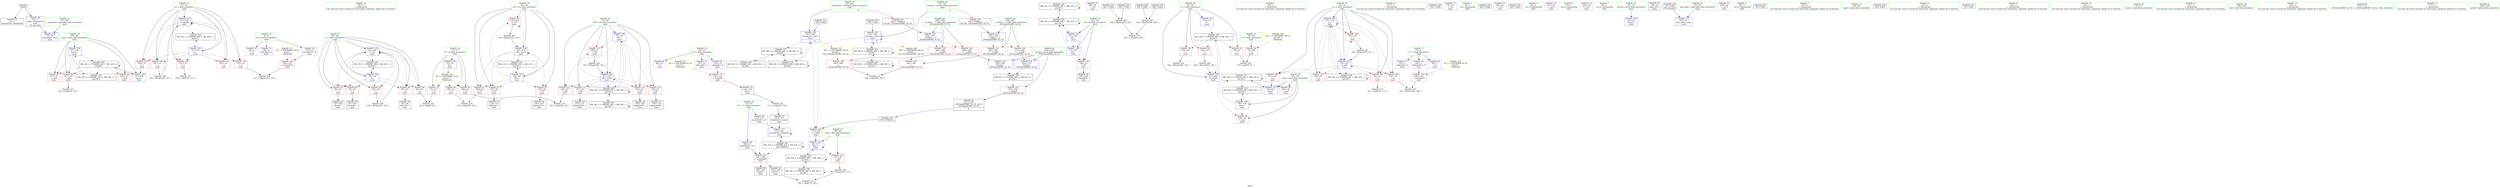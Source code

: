 digraph "SVFG" {
	label="SVFG";

	Node0x55637e9ebf70 [shape=record,color=grey,label="{NodeID: 0\nNullPtr}"];
	Node0x55637e9ebf70 -> Node0x55637ea130c0[style=solid];
	Node0x55637e9ebf70 -> Node0x55637ea131c0[style=solid];
	Node0x55637ea13430 [shape=record,color=red,label="{NodeID: 97\n237\<--47\n\<--ansx\nmain\n}"];
	Node0x55637e9fbbb0 [shape=record,color=green,label="{NodeID: 14\n187\<--1\n\<--dummyObj\nCan only get source location for instruction, argument, global var or function.}"];
	Node0x55637ea13f90 [shape=record,color=red,label="{NodeID: 111\n148\<--57\n\<--i26\nmain\n}"];
	Node0x55637ea13f90 -> Node0x55637ea1f660[style=solid];
	Node0x55637ea12290 [shape=record,color=green,label="{NodeID: 28\n45\<--46\ni10\<--i10_field_insensitive\nmain\n}"];
	Node0x55637ea12290 -> Node0x55637ea16670[style=solid];
	Node0x55637ea12290 -> Node0x55637ea16740[style=solid];
	Node0x55637ea12290 -> Node0x55637ea16810[style=solid];
	Node0x55637ea12290 -> Node0x55637ea168e0[style=solid];
	Node0x55637ea12290 -> Node0x55637ea19b50[style=solid];
	Node0x55637ea12290 -> Node0x55637ea19cf0[style=solid];
	Node0x55637ea1ed60 [shape=record,color=grey,label="{NodeID: 208\n102 = Binary(101, 103, )\n}"];
	Node0x55637ea1ed60 -> Node0x55637ea19a80[style=solid];
	Node0x55637ea19230 [shape=record,color=red,label="{NodeID: 125\n264\<--258\n\<--__b.addr\n_ZSt3maxIiERKT_S2_S2_\n}"];
	Node0x55637ea19230 -> Node0x55637ea194a0[style=solid];
	Node0x55637ea12e50 [shape=record,color=green,label="{NodeID: 42\n254\<--255\nretval\<--retval_field_insensitive\n_ZSt3maxIiERKT_S2_S2_\n}"];
	Node0x55637ea12e50 -> Node0x55637ea18fc0[style=solid];
	Node0x55637ea12e50 -> Node0x55637ea1ac60[style=solid];
	Node0x55637ea12e50 -> Node0x55637ea1ad30[style=solid];
	Node0x55637ea271d0 [shape=record,color=black,label="{NodeID: 222\nMR_46V_3 = PHI(MR_46V_4, MR_46V_2, )\npts\{255 \}\n}"];
	Node0x55637ea271d0 -> Node0x55637ea18fc0[style=dashed];
	Node0x55637ea19dc0 [shape=record,color=blue,label="{NodeID: 139\n47\<--130\nansx\<--\nmain\n}"];
	Node0x55637ea19dc0 -> Node0x55637ea13360[style=dashed];
	Node0x55637ea19dc0 -> Node0x55637ea13430[style=dashed];
	Node0x55637ea19dc0 -> Node0x55637ea2a3d0[style=dashed];
	Node0x55637ea19dc0 -> Node0x55637ea31fd0[style=dashed];
	Node0x55637ea14a00 [shape=record,color=black,label="{NodeID: 56\n164\<--163\nidxprom34\<--\nmain\n}"];
	Node0x55637ea2b7d0 [shape=record,color=black,label="{NodeID: 236\nMR_32V_2 = PHI(MR_32V_3, MR_32V_1, )\npts\{56 \}\n}"];
	Node0x55637ea2b7d0 -> Node0x55637ea2b7d0[style=dashed];
	Node0x55637ea2b7d0 -> Node0x55637ea32ed0[style=dashed];
	Node0x55637ea1a920 [shape=record,color=blue,label="{NodeID: 153\n51\<--222\nx\<--dec58\nmain\n}"];
	Node0x55637ea1a920 -> Node0x55637ea136a0[style=dashed];
	Node0x55637ea1a920 -> Node0x55637ea13770[style=dashed];
	Node0x55637ea1a920 -> Node0x55637ea13840[style=dashed];
	Node0x55637ea1a920 -> Node0x55637ea13910[style=dashed];
	Node0x55637ea1a920 -> Node0x55637ea139e0[style=dashed];
	Node0x55637ea1a920 -> Node0x55637ea1a920[style=dashed];
	Node0x55637ea1a920 -> Node0x55637ea2add0[style=dashed];
	Node0x55637ea15560 [shape=record,color=purple,label="{NodeID: 70\n68\<--18\n\<--.str\nmain\n}"];
	Node0x55637ea49ba0 [shape=record,color=black,label="{NodeID: 333\n203 = PHI()\n}"];
	Node0x55637ea49ba0 -> Node0x55637ea1e8e0[style=solid];
	Node0x55637ea160c0 [shape=record,color=red,label="{NodeID: 84\n225\<--41\n\<--t\nmain\n}"];
	Node0x55637ea160c0 -> Node0x55637ea1f060[style=solid];
	Node0x55637ea0b630 [shape=record,color=green,label="{NodeID: 1\n16\<--1\n\<--dummyObj\nCan only get source location for instruction, argument, global var or function.}"];
	Node0x55637ea13500 [shape=record,color=red,label="{NodeID: 98\n204\<--49\n\<--ansy\nmain\n}"];
	Node0x55637e9fbcb0 [shape=record,color=green,label="{NodeID: 15\n217\<--1\n\<--dummyObj\nCan only get source location for instruction, argument, global var or function.}"];
	Node0x55637ea366c0 [shape=record,color=yellow,style=double,label="{NodeID: 278\n16V_1 = ENCHI(MR_16V_0)\npts\{40 \}\nFun[main]}"];
	Node0x55637ea366c0 -> Node0x55637ea15f20[style=dashed];
	Node0x55637ea14060 [shape=record,color=red,label="{NodeID: 112\n153\<--57\n\<--i26\nmain\n}"];
	Node0x55637ea14060 -> Node0x55637ea14930[style=solid];
	Node0x55637ea12360 [shape=record,color=green,label="{NodeID: 29\n47\<--48\nansx\<--ansx_field_insensitive\nmain\n}"];
	Node0x55637ea12360 -> Node0x55637ea169b0[style=solid];
	Node0x55637ea12360 -> Node0x55637ea13360[style=solid];
	Node0x55637ea12360 -> Node0x55637ea13430[style=solid];
	Node0x55637ea12360 -> Node0x55637ea19dc0[style=solid];
	Node0x55637ea12360 -> Node0x55637ea1a6b0[style=solid];
	Node0x55637ea1eee0 [shape=record,color=grey,label="{NodeID: 209\n157 = Binary(152, 156, )\n}"];
	Node0x55637ea19300 [shape=record,color=red,label="{NodeID: 126\n268\<--258\n\<--__b.addr\n_ZSt3maxIiERKT_S2_S2_\n}"];
	Node0x55637ea19300 -> Node0x55637ea1ac60[style=solid];
	Node0x55637ea12f20 [shape=record,color=green,label="{NodeID: 43\n256\<--257\n__a.addr\<--__a.addr_field_insensitive\n_ZSt3maxIiERKT_S2_S2_\n}"];
	Node0x55637ea12f20 -> Node0x55637ea19090[style=solid];
	Node0x55637ea12f20 -> Node0x55637ea19160[style=solid];
	Node0x55637ea12f20 -> Node0x55637ea1aac0[style=solid];
	Node0x55637ea19e90 [shape=record,color=blue,label="{NodeID: 140\n49\<--130\nansy\<--\nmain\n}"];
	Node0x55637ea19e90 -> Node0x55637ea135d0[style=dashed];
	Node0x55637ea19e90 -> Node0x55637ea2a8d0[style=dashed];
	Node0x55637ea19e90 -> Node0x55637ea324d0[style=dashed];
	Node0x55637ea14ad0 [shape=record,color=black,label="{NodeID: 57\n179\<--178\nidxprom39\<--\nmain\n}"];
	Node0x55637ea488f0 [shape=record,color=black,label="{NodeID: 320\n235 = PHI()\n}"];
	Node0x55637ea2bcd0 [shape=record,color=black,label="{NodeID: 237\nMR_34V_2 = PHI(MR_34V_3, MR_34V_1, )\npts\{58 \}\n}"];
	Node0x55637ea2bcd0 -> Node0x55637ea2bcd0[style=dashed];
	Node0x55637ea2bcd0 -> Node0x55637ea333d0[style=dashed];
	Node0x55637ea1a9f0 [shape=record,color=blue,label="{NodeID: 154\n41\<--244\nt\<--inc68\nmain\n}"];
	Node0x55637ea1a9f0 -> Node0x55637ea294d0[style=dashed];
	Node0x55637ea15630 [shape=record,color=purple,label="{NodeID: 71\n78\<--18\n\<--.str\nmain\n}"];
	Node0x55637ea49c70 [shape=record,color=black,label="{NodeID: 334\n205 = PHI()\n}"];
	Node0x55637ea49c70 -> Node0x55637ea1e8e0[style=solid];
	Node0x55637ea16190 [shape=record,color=red,label="{NodeID: 85\n243\<--41\n\<--t\nmain\n}"];
	Node0x55637ea16190 -> Node0x55637ea1ea60[style=solid];
	Node0x55637e9ec110 [shape=record,color=green,label="{NodeID: 2\n18\<--1\n.str\<--dummyObj\nGlob }"];
	Node0x55637ea135d0 [shape=record,color=red,label="{NodeID: 99\n238\<--49\n\<--ansy\nmain\n}"];
	Node0x55637e9fbdb0 [shape=record,color=green,label="{NodeID: 16\n4\<--6\nX\<--X_field_insensitive\nGlob }"];
	Node0x55637e9fbdb0 -> Node0x55637ea14ee0[style=solid];
	Node0x55637e9fbdb0 -> Node0x55637ea14fb0[style=solid];
	Node0x55637e9fbdb0 -> Node0x55637ea15a40[style=solid];
	Node0x55637ea14130 [shape=record,color=red,label="{NodeID: 113\n163\<--57\n\<--i26\nmain\n}"];
	Node0x55637ea14130 -> Node0x55637ea14a00[style=solid];
	Node0x55637ea12430 [shape=record,color=green,label="{NodeID: 30\n49\<--50\nansy\<--ansy_field_insensitive\nmain\n}"];
	Node0x55637ea12430 -> Node0x55637ea13500[style=solid];
	Node0x55637ea12430 -> Node0x55637ea135d0[style=solid];
	Node0x55637ea12430 -> Node0x55637ea19e90[style=solid];
	Node0x55637ea12430 -> Node0x55637ea1a780[style=solid];
	Node0x55637ea1f060 [shape=record,color=grey,label="{NodeID: 210\n226 = Binary(225, 103, )\n}"];
	Node0x55637ea193d0 [shape=record,color=red,label="{NodeID: 127\n263\<--262\n\<--\n_ZSt3maxIiERKT_S2_S2_\n}"];
	Node0x55637ea193d0 -> Node0x55637ea1f1e0[style=solid];
	Node0x55637ea12ff0 [shape=record,color=green,label="{NodeID: 44\n258\<--259\n__b.addr\<--__b.addr_field_insensitive\n_ZSt3maxIiERKT_S2_S2_\n}"];
	Node0x55637ea12ff0 -> Node0x55637ea19230[style=solid];
	Node0x55637ea12ff0 -> Node0x55637ea19300[style=solid];
	Node0x55637ea12ff0 -> Node0x55637ea1ab90[style=solid];
	Node0x55637ea19f60 [shape=record,color=blue,label="{NodeID: 141\n51\<--133\nx\<--\nmain\n}"];
	Node0x55637ea19f60 -> Node0x55637ea136a0[style=dashed];
	Node0x55637ea19f60 -> Node0x55637ea13770[style=dashed];
	Node0x55637ea19f60 -> Node0x55637ea13840[style=dashed];
	Node0x55637ea19f60 -> Node0x55637ea13910[style=dashed];
	Node0x55637ea19f60 -> Node0x55637ea139e0[style=dashed];
	Node0x55637ea19f60 -> Node0x55637ea1a920[style=dashed];
	Node0x55637ea19f60 -> Node0x55637ea2add0[style=dashed];
	Node0x55637ea14ba0 [shape=record,color=black,label="{NodeID: 58\n182\<--181\ntobool\<--\nmain\n}"];
	Node0x55637ea489f0 [shape=record,color=black,label="{NodeID: 321\n240 = PHI()\n}"];
	Node0x55637ea2c1d0 [shape=record,color=black,label="{NodeID: 238\nMR_36V_2 = PHI(MR_36V_3, MR_36V_1, )\npts\{60 \}\n}"];
	Node0x55637ea2c1d0 -> Node0x55637ea2c1d0[style=dashed];
	Node0x55637ea2c1d0 -> Node0x55637ea338d0[style=dashed];
	Node0x55637ea1aac0 [shape=record,color=blue,label="{NodeID: 155\n256\<--252\n__a.addr\<--__a\n_ZSt3maxIiERKT_S2_S2_\n}"];
	Node0x55637ea1aac0 -> Node0x55637ea19090[style=dashed];
	Node0x55637ea1aac0 -> Node0x55637ea19160[style=dashed];
	Node0x55637ea15700 [shape=record,color=purple,label="{NodeID: 72\n98\<--20\n\<--.str.1\nmain\n}"];
	Node0x55637ea49d40 [shape=record,color=black,label="{NodeID: 335\n228 = PHI()\n}"];
	Node0x55637ea16260 [shape=record,color=red,label="{NodeID: 86\n82\<--43\n\<--i\nmain\n}"];
	Node0x55637ea16260 -> Node0x55637ea1fc60[style=solid];
	Node0x55637e9f0520 [shape=record,color=green,label="{NodeID: 3\n20\<--1\n.str.1\<--dummyObj\nGlob }"];
	Node0x55637ea136a0 [shape=record,color=red,label="{NodeID: 100\n135\<--51\n\<--x\nmain\n}"];
	Node0x55637ea136a0 -> Node0x55637ea1fae0[style=solid];
	Node0x55637e9fbeb0 [shape=record,color=green,label="{NodeID: 17\n7\<--9\nY\<--Y_field_insensitive\nGlob }"];
	Node0x55637e9fbeb0 -> Node0x55637ea15080[style=solid];
	Node0x55637e9fbeb0 -> Node0x55637ea15150[style=solid];
	Node0x55637e9fbeb0 -> Node0x55637ea15b10[style=solid];
	Node0x55637ea14200 [shape=record,color=red,label="{NodeID: 114\n178\<--57\n\<--i26\nmain\n}"];
	Node0x55637ea14200 -> Node0x55637ea14ad0[style=solid];
	Node0x55637ea12500 [shape=record,color=green,label="{NodeID: 31\n51\<--52\nx\<--x_field_insensitive\nmain\n}"];
	Node0x55637ea12500 -> Node0x55637ea136a0[style=solid];
	Node0x55637ea12500 -> Node0x55637ea13770[style=solid];
	Node0x55637ea12500 -> Node0x55637ea13840[style=solid];
	Node0x55637ea12500 -> Node0x55637ea13910[style=solid];
	Node0x55637ea12500 -> Node0x55637ea139e0[style=solid];
	Node0x55637ea12500 -> Node0x55637ea19f60[style=solid];
	Node0x55637ea12500 -> Node0x55637ea1a920[style=solid];
	Node0x55637ea1f1e0 [shape=record,color=grey,label="{NodeID: 211\n266 = cmp(263, 265, )\n}"];
	Node0x55637ea194a0 [shape=record,color=red,label="{NodeID: 128\n265\<--264\n\<--\n_ZSt3maxIiERKT_S2_S2_\n}"];
	Node0x55637ea194a0 -> Node0x55637ea1f1e0[style=solid];
	Node0x55637ea130c0 [shape=record,color=black,label="{NodeID: 45\n2\<--3\ndummyVal\<--dummyVal\n}"];
	Node0x55637ea1a030 [shape=record,color=blue,label="{NodeID: 142\n53\<--133\ny\<--\nmain\n}"];
	Node0x55637ea1a030 -> Node0x55637ea13ab0[style=dashed];
	Node0x55637ea1a030 -> Node0x55637ea13b80[style=dashed];
	Node0x55637ea1a030 -> Node0x55637ea13c50[style=dashed];
	Node0x55637ea1a030 -> Node0x55637ea13d20[style=dashed];
	Node0x55637ea1a030 -> Node0x55637ea13df0[style=dashed];
	Node0x55637ea1a030 -> Node0x55637ea1a030[style=dashed];
	Node0x55637ea1a030 -> Node0x55637ea1a850[style=dashed];
	Node0x55637ea1a030 -> Node0x55637ea2b2d0[style=dashed];
	Node0x55637ea14c70 [shape=record,color=black,label="{NodeID: 59\n183\<--181\nconv41\<--\nmain\n}"];
	Node0x55637ea14c70 -> Node0x55637ea1f4e0[style=solid];
	Node0x55637ea48af0 [shape=record,color=black,label="{NodeID: 322\n252 = PHI(61, )\n0th arg _ZSt3maxIiERKT_S2_S2_ }"];
	Node0x55637ea48af0 -> Node0x55637ea1aac0[style=solid];
	Node0x55637ea2c6d0 [shape=record,color=black,label="{NodeID: 239\nMR_38V_2 = PHI(MR_38V_3, MR_38V_1, )\npts\{62 \}\n}"];
	Node0x55637ea2c6d0 -> Node0x55637ea2c6d0[style=dashed];
	Node0x55637ea2c6d0 -> Node0x55637ea33dd0[style=dashed];
	Node0x55637ea1ab90 [shape=record,color=blue,label="{NodeID: 156\n258\<--253\n__b.addr\<--__b\n_ZSt3maxIiERKT_S2_S2_\n}"];
	Node0x55637ea1ab90 -> Node0x55637ea19230[style=dashed];
	Node0x55637ea1ab90 -> Node0x55637ea19300[style=dashed];
	Node0x55637ea157d0 [shape=record,color=purple,label="{NodeID: 73\n227\<--22\n\<--.str.2\nmain\n}"];
	Node0x55637ea16330 [shape=record,color=red,label="{NodeID: 87\n86\<--43\n\<--i\nmain\n}"];
	Node0x55637ea16330 -> Node0x55637ea14380[style=solid];
	Node0x55637e9f05b0 [shape=record,color=green,label="{NodeID: 4\n22\<--1\n.str.2\<--dummyObj\nGlob }"];
	Node0x55637ea13770 [shape=record,color=red,label="{NodeID: 101\n152\<--51\n\<--x\nmain\n}"];
	Node0x55637ea13770 -> Node0x55637ea1eee0[style=solid];
	Node0x55637e9fbfb0 [shape=record,color=green,label="{NodeID: 18\n10\<--12\nC\<--C_field_insensitive\nGlob }"];
	Node0x55637e9fbfb0 -> Node0x55637ea15220[style=solid];
	Node0x55637e9fbfb0 -> Node0x55637ea152f0[style=solid];
	Node0x55637e9fbfb0 -> Node0x55637ea15be0[style=solid];
	Node0x55637ea142d0 [shape=record,color=red,label="{NodeID: 115\n190\<--57\n\<--i26\nmain\n}"];
	Node0x55637ea142d0 -> Node0x55637ea1e620[style=solid];
	Node0x55637ea125d0 [shape=record,color=green,label="{NodeID: 32\n53\<--54\ny\<--y_field_insensitive\nmain\n}"];
	Node0x55637ea125d0 -> Node0x55637ea13ab0[style=solid];
	Node0x55637ea125d0 -> Node0x55637ea13b80[style=solid];
	Node0x55637ea125d0 -> Node0x55637ea13c50[style=solid];
	Node0x55637ea125d0 -> Node0x55637ea13d20[style=solid];
	Node0x55637ea125d0 -> Node0x55637ea13df0[style=solid];
	Node0x55637ea125d0 -> Node0x55637ea1a030[style=solid];
	Node0x55637ea125d0 -> Node0x55637ea1a850[style=solid];
	Node0x55637ea1f360 [shape=record,color=grey,label="{NodeID: 212\n142 = cmp(141, 137, )\n}"];
	Node0x55637ea19570 [shape=record,color=blue,label="{NodeID: 129\n15\<--16\nN\<--\nGlob }"];
	Node0x55637ea19570 -> Node0x55637ea36340[style=dashed];
	Node0x55637ea131c0 [shape=record,color=black,label="{NodeID: 46\n32\<--3\nargv\<--dummyVal\nmain\n1st arg main }"];
	Node0x55637ea131c0 -> Node0x55637ea19810[style=solid];
	Node0x55637ea1a100 [shape=record,color=blue,label="{NodeID: 143\n55\<--145\nok\<--\nmain\n}"];
	Node0x55637ea1a100 -> Node0x55637ea13ec0[style=dashed];
	Node0x55637ea1a100 -> Node0x55637ea1a510[style=dashed];
	Node0x55637ea1a100 -> Node0x55637ea32ed0[style=dashed];
	Node0x55637ea14d40 [shape=record,color=black,label="{NodeID: 60\n195\<--194\ntobool46\<--\nmain\n}"];
	Node0x55637ea48ce0 [shape=record,color=black,label="{NodeID: 323\n253 = PHI(63, )\n1st arg _ZSt3maxIiERKT_S2_S2_ }"];
	Node0x55637ea48ce0 -> Node0x55637ea1ab90[style=solid];
	Node0x55637ea2cbd0 [shape=record,color=black,label="{NodeID: 240\nMR_40V_2 = PHI(MR_40V_3, MR_40V_1, )\npts\{64 \}\n}"];
	Node0x55637ea2cbd0 -> Node0x55637ea31ad0[style=dashed];
	Node0x55637ea1ac60 [shape=record,color=blue,label="{NodeID: 157\n254\<--268\nretval\<--\n_ZSt3maxIiERKT_S2_S2_\n}"];
	Node0x55637ea1ac60 -> Node0x55637ea271d0[style=dashed];
	Node0x55637ea158a0 [shape=record,color=purple,label="{NodeID: 74\n234\<--24\n\<--.str.3\nmain\n}"];
	Node0x55637ea16400 [shape=record,color=red,label="{NodeID: 88\n90\<--43\n\<--i\nmain\n}"];
	Node0x55637ea16400 -> Node0x55637ea14450[style=solid];
	Node0x55637e9ef7f0 [shape=record,color=green,label="{NodeID: 5\n24\<--1\n.str.3\<--dummyObj\nGlob }"];
	Node0x55637ea13840 [shape=record,color=red,label="{NodeID: 102\n197\<--51\n\<--x\nmain\n}"];
	Node0x55637e9fc0b0 [shape=record,color=green,label="{NodeID: 19\n13\<--14\nCC\<--CC_field_insensitive\nGlob }"];
	Node0x55637e9fc0b0 -> Node0x55637ea153c0[style=solid];
	Node0x55637e9fc0b0 -> Node0x55637ea15490[style=solid];
	Node0x55637ea17430 [shape=record,color=grey,label="{NodeID: 199\n222 = Binary(221, 217, )\n}"];
	Node0x55637ea17430 -> Node0x55637ea1a920[style=solid];
	Node0x55637ea18ae0 [shape=record,color=red,label="{NodeID: 116\n175\<--59\n\<--dist\nmain\n}"];
	Node0x55637ea18ae0 -> Node0x55637ea1e760[style=solid];
	Node0x55637ea126a0 [shape=record,color=green,label="{NodeID: 33\n55\<--56\nok\<--ok_field_insensitive\nmain\n}"];
	Node0x55637ea126a0 -> Node0x55637ea13ec0[style=solid];
	Node0x55637ea126a0 -> Node0x55637ea1a100[style=solid];
	Node0x55637ea126a0 -> Node0x55637ea1a510[style=solid];
	Node0x55637ea1f4e0 [shape=record,color=grey,label="{NodeID: 213\n184 = cmp(176, 183, )\n}"];
	Node0x55637ea19670 [shape=record,color=blue,label="{NodeID: 130\n33\<--16\nretval\<--\nmain\n}"];
	Node0x55637ea13290 [shape=record,color=black,label="{NodeID: 47\n30\<--16\nmain_ret\<--\nmain\n}"];
	Node0x55637ea1a1d0 [shape=record,color=blue,label="{NodeID: 144\n57\<--16\ni26\<--\nmain\n}"];
	Node0x55637ea1a1d0 -> Node0x55637ea13f90[style=dashed];
	Node0x55637ea1a1d0 -> Node0x55637ea14060[style=dashed];
	Node0x55637ea1a1d0 -> Node0x55637ea14130[style=dashed];
	Node0x55637ea1a1d0 -> Node0x55637ea14200[style=dashed];
	Node0x55637ea1a1d0 -> Node0x55637ea142d0[style=dashed];
	Node0x55637ea1a1d0 -> Node0x55637ea1a5e0[style=dashed];
	Node0x55637ea1a1d0 -> Node0x55637ea333d0[style=dashed];
	Node0x55637ea14e10 [shape=record,color=black,label="{NodeID: 61\n251\<--274\n_ZSt3maxIiERKT_S2_S2__ret\<--\n_ZSt3maxIiERKT_S2_S2_\n|{<s0>6}}"];
	Node0x55637ea14e10:s0 -> Node0x55637ea499d0[style=solid,color=blue];
	Node0x55637ea48de0 [shape=record,color=black,label="{NodeID: 324\n31 = PHI()\n0th arg main }"];
	Node0x55637ea48de0 -> Node0x55637ea19740[style=solid];
	Node0x55637ea2d8e0 [shape=record,color=black,label="{NodeID: 241\nMR_42V_2 = PHI(MR_42V_3, MR_42V_1, )\npts\{140000 \}\n}"];
	Node0x55637ea2d8e0 -> Node0x55637ea18ef0[style=dashed];
	Node0x55637ea2d8e0 -> Node0x55637ea19c20[style=dashed];
	Node0x55637ea2d8e0 -> Node0x55637ea2d8e0[style=dashed];
	Node0x55637ea1ad30 [shape=record,color=blue,label="{NodeID: 158\n254\<--271\nretval\<--\n_ZSt3maxIiERKT_S2_S2_\n}"];
	Node0x55637ea1ad30 -> Node0x55637ea271d0[style=dashed];
	Node0x55637ea15970 [shape=record,color=purple,label="{NodeID: 75\n239\<--26\n\<--.str.4\nmain\n}"];
	Node0x55637ea31ad0 [shape=record,color=black,label="{NodeID: 255\nMR_40V_3 = PHI(MR_40V_4, MR_40V_2, )\npts\{64 \}\n}"];
	Node0x55637ea31ad0 -> Node0x55637ea2cbd0[style=dashed];
	Node0x55637ea31ad0 -> Node0x55637ea2e8d0[style=dashed];
	Node0x55637ea31ad0 -> Node0x55637ea31ad0[style=dashed];
	Node0x55637ea164d0 [shape=record,color=red,label="{NodeID: 89\n94\<--43\n\<--i\nmain\n}"];
	Node0x55637ea164d0 -> Node0x55637ea14520[style=solid];
	Node0x55637e9ef880 [shape=record,color=green,label="{NodeID: 6\n26\<--1\n.str.4\<--dummyObj\nGlob }"];
	Node0x55637ea35eb0 [shape=record,color=yellow,style=double,label="{NodeID: 269\n38V_1 = ENCHI(MR_38V_0)\npts\{62 \}\nFun[_ZSt3maxIiERKT_S2_S2_]}"];
	Node0x55637ea35eb0 -> Node0x55637ea193d0[style=dashed];
	Node0x55637ea13910 [shape=record,color=red,label="{NodeID: 103\n209\<--51\n\<--x\nmain\n}"];
	Node0x55637ea13910 -> Node0x55637ea1a6b0[style=solid];
	Node0x55637e9fc1b0 [shape=record,color=green,label="{NodeID: 20\n15\<--17\nN\<--N_field_insensitive\nGlob }"];
	Node0x55637e9fc1b0 -> Node0x55637ea15cb0[style=solid];
	Node0x55637e9fc1b0 -> Node0x55637ea15d80[style=solid];
	Node0x55637e9fc1b0 -> Node0x55637ea15e50[style=solid];
	Node0x55637e9fc1b0 -> Node0x55637ea19570[style=solid];
	Node0x55637ea175b0 [shape=record,color=grey,label="{NodeID: 200\n126 = Binary(125, 103, )\n}"];
	Node0x55637ea175b0 -> Node0x55637ea19cf0[style=solid];
	Node0x55637ea18bb0 [shape=record,color=red,label="{NodeID: 117\n115\<--114\n\<--arrayidx\nmain\n}"];
	Node0x55637ea18bb0 -> Node0x55637ea146c0[style=solid];
	Node0x55637ea12770 [shape=record,color=green,label="{NodeID: 34\n57\<--58\ni26\<--i26_field_insensitive\nmain\n}"];
	Node0x55637ea12770 -> Node0x55637ea13f90[style=solid];
	Node0x55637ea12770 -> Node0x55637ea14060[style=solid];
	Node0x55637ea12770 -> Node0x55637ea14130[style=solid];
	Node0x55637ea12770 -> Node0x55637ea14200[style=solid];
	Node0x55637ea12770 -> Node0x55637ea142d0[style=solid];
	Node0x55637ea12770 -> Node0x55637ea1a1d0[style=solid];
	Node0x55637ea12770 -> Node0x55637ea1a5e0[style=solid];
	Node0x55637ea1f660 [shape=record,color=grey,label="{NodeID: 214\n150 = cmp(148, 149, )\n}"];
	Node0x55637ea19740 [shape=record,color=blue,label="{NodeID: 131\n35\<--31\nargc.addr\<--argc\nmain\n}"];
	Node0x55637ea14380 [shape=record,color=black,label="{NodeID: 48\n87\<--86\nidx.ext\<--\nmain\n}"];
	Node0x55637ea1a2a0 [shape=record,color=blue,label="{NodeID: 145\n61\<--158\nref.tmp\<--call32\nmain\n|{|<s3>6}}"];
	Node0x55637ea1a2a0 -> Node0x55637ea18e20[style=dashed];
	Node0x55637ea1a2a0 -> Node0x55637ea1a2a0[style=dashed];
	Node0x55637ea1a2a0 -> Node0x55637ea33dd0[style=dashed];
	Node0x55637ea1a2a0:s3 -> Node0x55637ea35eb0[style=dashed,color=red];
	Node0x55637ea14ee0 [shape=record,color=purple,label="{NodeID: 62\n88\<--4\n\<--X\nmain\n}"];
	Node0x55637ea49270 [shape=record,color=black,label="{NodeID: 325\n69 = PHI()\n}"];
	Node0x55637ea15a40 [shape=record,color=purple,label="{NodeID: 76\n89\<--4\nadd.ptr\<--X\nmain\n}"];
	Node0x55637ea31fd0 [shape=record,color=black,label="{NodeID: 256\nMR_24V_5 = PHI(MR_24V_7, MR_24V_4, )\npts\{48 \}\n}"];
	Node0x55637ea31fd0 -> Node0x55637ea169b0[style=dashed];
	Node0x55637ea31fd0 -> Node0x55637ea13360[style=dashed];
	Node0x55637ea31fd0 -> Node0x55637ea13430[style=dashed];
	Node0x55637ea31fd0 -> Node0x55637ea1a6b0[style=dashed];
	Node0x55637ea31fd0 -> Node0x55637ea2a3d0[style=dashed];
	Node0x55637ea31fd0 -> Node0x55637ea31fd0[style=dashed];
	Node0x55637ea165a0 [shape=record,color=red,label="{NodeID: 90\n101\<--43\n\<--i\nmain\n}"];
	Node0x55637ea165a0 -> Node0x55637ea1ed60[style=solid];
	Node0x55637e9ef150 [shape=record,color=green,label="{NodeID: 7\n103\<--1\n\<--dummyObj\nCan only get source location for instruction, argument, global var or function.}"];
	Node0x55637ea35f90 [shape=record,color=yellow,style=double,label="{NodeID: 270\n40V_1 = ENCHI(MR_40V_0)\npts\{64 \}\nFun[_ZSt3maxIiERKT_S2_S2_]}"];
	Node0x55637ea35f90 -> Node0x55637ea194a0[style=dashed];
	Node0x55637ea139e0 [shape=record,color=red,label="{NodeID: 104\n221\<--51\n\<--x\nmain\n}"];
	Node0x55637ea139e0 -> Node0x55637ea17430[style=solid];
	Node0x55637e9fc2b0 [shape=record,color=green,label="{NodeID: 21\n28\<--29\nmain\<--main_field_insensitive\n}"];
	Node0x55637ea17730 [shape=record,color=grey,label="{NodeID: 201\n201 = Binary(198, 200, )\n}"];
	Node0x55637ea17730 -> Node0x55637ea1f7e0[style=solid];
	Node0x55637ea18c80 [shape=record,color=red,label="{NodeID: 118\n156\<--155\n\<--arrayidx31\nmain\n}"];
	Node0x55637ea18c80 -> Node0x55637ea1eee0[style=solid];
	Node0x55637ea12840 [shape=record,color=green,label="{NodeID: 35\n59\<--60\ndist\<--dist_field_insensitive\nmain\n}"];
	Node0x55637ea12840 -> Node0x55637ea18ae0[style=solid];
	Node0x55637ea12840 -> Node0x55637ea1a440[style=solid];
	Node0x55637ea1f7e0 [shape=record,color=grey,label="{NodeID: 215\n207 = cmp(201, 206, )\n}"];
	Node0x55637ea19810 [shape=record,color=blue,label="{NodeID: 132\n37\<--32\nargv.addr\<--argv\nmain\n}"];
	Node0x55637ea14450 [shape=record,color=black,label="{NodeID: 49\n91\<--90\nidx.ext5\<--\nmain\n}"];
	Node0x55637ea294d0 [shape=record,color=black,label="{NodeID: 229\nMR_18V_3 = PHI(MR_18V_4, MR_18V_2, )\npts\{42 \}\n}"];
	Node0x55637ea294d0 -> Node0x55637ea15ff0[style=dashed];
	Node0x55637ea294d0 -> Node0x55637ea160c0[style=dashed];
	Node0x55637ea294d0 -> Node0x55637ea16190[style=dashed];
	Node0x55637ea294d0 -> Node0x55637ea1a9f0[style=dashed];
	Node0x55637ea1a370 [shape=record,color=blue,label="{NodeID: 146\n63\<--168\nref.tmp33\<--call37\nmain\n|{|<s3>6}}"];
	Node0x55637ea1a370 -> Node0x55637ea18e20[style=dashed];
	Node0x55637ea1a370 -> Node0x55637ea2e8d0[style=dashed];
	Node0x55637ea1a370 -> Node0x55637ea31ad0[style=dashed];
	Node0x55637ea1a370:s3 -> Node0x55637ea35f90[style=dashed,color=red];
	Node0x55637ea14fb0 [shape=record,color=purple,label="{NodeID: 63\n155\<--4\narrayidx31\<--X\nmain\n}"];
	Node0x55637ea14fb0 -> Node0x55637ea18c80[style=solid];
	Node0x55637ea49370 [shape=record,color=black,label="{NodeID: 326\n99 = PHI()\n}"];
	Node0x55637ea15b10 [shape=record,color=purple,label="{NodeID: 77\n93\<--7\nadd.ptr6\<--Y\nmain\n}"];
	Node0x55637ea324d0 [shape=record,color=black,label="{NodeID: 257\nMR_26V_5 = PHI(MR_26V_7, MR_26V_4, )\npts\{50 \}\n}"];
	Node0x55637ea324d0 -> Node0x55637ea13500[style=dashed];
	Node0x55637ea324d0 -> Node0x55637ea135d0[style=dashed];
	Node0x55637ea324d0 -> Node0x55637ea1a780[style=dashed];
	Node0x55637ea324d0 -> Node0x55637ea2a8d0[style=dashed];
	Node0x55637ea324d0 -> Node0x55637ea324d0[style=dashed];
	Node0x55637ea16670 [shape=record,color=red,label="{NodeID: 91\n108\<--45\n\<--i10\nmain\n}"];
	Node0x55637ea16670 -> Node0x55637ea1fde0[style=solid];
	Node0x55637e9ef1e0 [shape=record,color=green,label="{NodeID: 8\n118\<--1\n\<--dummyObj\nCan only get source location for instruction, argument, global var or function.}"];
	Node0x55637ea36070 [shape=record,color=yellow,style=double,label="{NodeID: 271\n2V_1 = ENCHI(MR_2V_0)\npts\{6 \}\nFun[main]}"];
	Node0x55637ea36070 -> Node0x55637ea18c80[style=dashed];
	Node0x55637ea13ab0 [shape=record,color=red,label="{NodeID: 105\n141\<--53\n\<--y\nmain\n}"];
	Node0x55637ea13ab0 -> Node0x55637ea1f360[style=solid];
	Node0x55637e9fc3b0 [shape=record,color=green,label="{NodeID: 22\n33\<--34\nretval\<--retval_field_insensitive\nmain\n}"];
	Node0x55637e9fc3b0 -> Node0x55637ea19670[style=solid];
	Node0x55637ea178b0 [shape=record,color=grey,label="{NodeID: 202\n216 = Binary(215, 217, )\n}"];
	Node0x55637ea178b0 -> Node0x55637ea1a850[style=solid];
	Node0x55637ea18d50 [shape=record,color=red,label="{NodeID: 119\n166\<--165\n\<--arrayidx35\nmain\n}"];
	Node0x55637ea18d50 -> Node0x55637ea1ebe0[style=solid];
	Node0x55637ea12910 [shape=record,color=green,label="{NodeID: 36\n61\<--62\nref.tmp\<--ref.tmp_field_insensitive\nmain\n|{|<s1>6}}"];
	Node0x55637ea12910 -> Node0x55637ea1a2a0[style=solid];
	Node0x55637ea12910:s1 -> Node0x55637ea48af0[style=solid,color=red];
	Node0x55637ea1f960 [shape=record,color=grey,label="{NodeID: 216\n117 = cmp(116, 118, )\n}"];
	Node0x55637ea1f960 -> Node0x55637ea14790[style=solid];
	Node0x55637ea198e0 [shape=record,color=blue,label="{NodeID: 133\n41\<--16\nt\<--\nmain\n}"];
	Node0x55637ea198e0 -> Node0x55637ea294d0[style=dashed];
	Node0x55637ea14520 [shape=record,color=black,label="{NodeID: 50\n95\<--94\nidx.ext7\<--\nmain\n}"];
	Node0x55637ea299d0 [shape=record,color=black,label="{NodeID: 230\nMR_20V_2 = PHI(MR_20V_4, MR_20V_1, )\npts\{44 \}\n}"];
	Node0x55637ea299d0 -> Node0x55637ea199b0[style=dashed];
	Node0x55637ea1a440 [shape=record,color=blue,label="{NodeID: 147\n59\<--173\ndist\<--\nmain\n}"];
	Node0x55637ea1a440 -> Node0x55637ea18ae0[style=dashed];
	Node0x55637ea1a440 -> Node0x55637ea1a440[style=dashed];
	Node0x55637ea1a440 -> Node0x55637ea338d0[style=dashed];
	Node0x55637ea15080 [shape=record,color=purple,label="{NodeID: 64\n92\<--7\n\<--Y\nmain\n}"];
	Node0x55637ea49470 [shape=record,color=black,label="{NodeID: 327\n79 = PHI()\n}"];
	Node0x55637ea15be0 [shape=record,color=purple,label="{NodeID: 78\n97\<--10\nadd.ptr8\<--C\nmain\n}"];
	Node0x55637ea16740 [shape=record,color=red,label="{NodeID: 92\n112\<--45\n\<--i10\nmain\n}"];
	Node0x55637ea16740 -> Node0x55637ea145f0[style=solid];
	Node0x55637e9ef270 [shape=record,color=green,label="{NodeID: 9\n130\<--1\n\<--dummyObj\nCan only get source location for instruction, argument, global var or function.}"];
	Node0x55637ea36180 [shape=record,color=yellow,style=double,label="{NodeID: 272\n4V_1 = ENCHI(MR_4V_0)\npts\{9 \}\nFun[main]}"];
	Node0x55637ea36180 -> Node0x55637ea18d50[style=dashed];
	Node0x55637ea13b80 [shape=record,color=red,label="{NodeID: 106\n162\<--53\n\<--y\nmain\n}"];
	Node0x55637ea13b80 -> Node0x55637ea1ebe0[style=solid];
	Node0x55637e9fc480 [shape=record,color=green,label="{NodeID: 23\n35\<--36\nargc.addr\<--argc.addr_field_insensitive\nmain\n}"];
	Node0x55637e9fc480 -> Node0x55637ea19740[style=solid];
	Node0x55637ea1e620 [shape=record,color=grey,label="{NodeID: 203\n191 = Binary(190, 103, )\n}"];
	Node0x55637ea1e620 -> Node0x55637ea1a5e0[style=solid];
	Node0x55637ea18e20 [shape=record,color=red,label="{NodeID: 120\n173\<--170\n\<--call38\nmain\n}"];
	Node0x55637ea18e20 -> Node0x55637ea1a440[style=solid];
	Node0x55637ea129e0 [shape=record,color=green,label="{NodeID: 37\n63\<--64\nref.tmp33\<--ref.tmp33_field_insensitive\nmain\n|{|<s1>6}}"];
	Node0x55637ea129e0 -> Node0x55637ea1a370[style=solid];
	Node0x55637ea129e0:s1 -> Node0x55637ea48ce0[style=solid,color=red];
	Node0x55637ea1fae0 [shape=record,color=grey,label="{NodeID: 217\n136 = cmp(135, 137, )\n}"];
	Node0x55637ea199b0 [shape=record,color=blue,label="{NodeID: 134\n43\<--16\ni\<--\nmain\n}"];
	Node0x55637ea199b0 -> Node0x55637ea16260[style=dashed];
	Node0x55637ea199b0 -> Node0x55637ea16330[style=dashed];
	Node0x55637ea199b0 -> Node0x55637ea16400[style=dashed];
	Node0x55637ea199b0 -> Node0x55637ea164d0[style=dashed];
	Node0x55637ea199b0 -> Node0x55637ea165a0[style=dashed];
	Node0x55637ea199b0 -> Node0x55637ea19a80[style=dashed];
	Node0x55637ea199b0 -> Node0x55637ea299d0[style=dashed];
	Node0x55637ea145f0 [shape=record,color=black,label="{NodeID: 51\n113\<--112\nidxprom\<--\nmain\n}"];
	Node0x55637ea29ed0 [shape=record,color=black,label="{NodeID: 231\nMR_22V_2 = PHI(MR_22V_4, MR_22V_1, )\npts\{46 \}\n}"];
	Node0x55637ea29ed0 -> Node0x55637ea19b50[style=dashed];
	Node0x55637ea1a510 [shape=record,color=blue,label="{NodeID: 148\n55\<--187\nok\<--\nmain\n}"];
	Node0x55637ea1a510 -> Node0x55637ea13ec0[style=dashed];
	Node0x55637ea1a510 -> Node0x55637ea32ed0[style=dashed];
	Node0x55637ea15150 [shape=record,color=purple,label="{NodeID: 65\n165\<--7\narrayidx35\<--Y\nmain\n}"];
	Node0x55637ea15150 -> Node0x55637ea18d50[style=solid];
	Node0x55637ea49570 [shape=record,color=black,label="{NodeID: 328\n198 = PHI()\n}"];
	Node0x55637ea49570 -> Node0x55637ea17730[style=solid];
	Node0x55637ea2e8d0 [shape=record,color=black,label="{NodeID: 245\nMR_40V_5 = PHI(MR_40V_6, MR_40V_4, )\npts\{64 \}\n}"];
	Node0x55637ea2e8d0 -> Node0x55637ea1a370[style=dashed];
	Node0x55637ea2e8d0 -> Node0x55637ea2e8d0[style=dashed];
	Node0x55637ea2e8d0 -> Node0x55637ea31ad0[style=dashed];
	Node0x55637ea15cb0 [shape=record,color=red,label="{NodeID: 79\n83\<--15\n\<--N\nmain\n}"];
	Node0x55637ea15cb0 -> Node0x55637ea1fc60[style=solid];
	Node0x55637ea32ed0 [shape=record,color=black,label="{NodeID: 259\nMR_32V_4 = PHI(MR_32V_7, MR_32V_3, )\npts\{56 \}\n}"];
	Node0x55637ea32ed0 -> Node0x55637ea1a100[style=dashed];
	Node0x55637ea32ed0 -> Node0x55637ea2b7d0[style=dashed];
	Node0x55637ea32ed0 -> Node0x55637ea32ed0[style=dashed];
	Node0x55637ea16810 [shape=record,color=red,label="{NodeID: 93\n119\<--45\n\<--i10\nmain\n}"];
	Node0x55637ea16810 -> Node0x55637ea14860[style=solid];
	Node0x55637e9ec290 [shape=record,color=green,label="{NodeID: 10\n133\<--1\n\<--dummyObj\nCan only get source location for instruction, argument, global var or function.}"];
	Node0x55637ea36260 [shape=record,color=yellow,style=double,label="{NodeID: 273\n6V_1 = ENCHI(MR_6V_0)\npts\{12 \}\nFun[main]}"];
	Node0x55637ea36260 -> Node0x55637ea18bb0[style=dashed];
	Node0x55637ea13c50 [shape=record,color=red,label="{NodeID: 107\n199\<--53\n\<--y\nmain\n}"];
	Node0x55637ea12050 [shape=record,color=green,label="{NodeID: 24\n37\<--38\nargv.addr\<--argv.addr_field_insensitive\nmain\n}"];
	Node0x55637ea12050 -> Node0x55637ea19810[style=solid];
	Node0x55637ea1e760 [shape=record,color=grey,label="{NodeID: 204\n176 = Binary(175, 177, )\n}"];
	Node0x55637ea1e760 -> Node0x55637ea1f4e0[style=solid];
	Node0x55637ea18ef0 [shape=record,color=red,label="{NodeID: 121\n181\<--180\n\<--arrayidx40\nmain\n}"];
	Node0x55637ea18ef0 -> Node0x55637ea14ba0[style=solid];
	Node0x55637ea18ef0 -> Node0x55637ea14c70[style=solid];
	Node0x55637ea12ab0 [shape=record,color=green,label="{NodeID: 38\n70\<--71\nscanf\<--scanf_field_insensitive\n}"];
	Node0x55637ea1fc60 [shape=record,color=grey,label="{NodeID: 218\n84 = cmp(82, 83, )\n}"];
	Node0x55637ea19a80 [shape=record,color=blue,label="{NodeID: 135\n43\<--102\ni\<--inc\nmain\n}"];
	Node0x55637ea19a80 -> Node0x55637ea16260[style=dashed];
	Node0x55637ea19a80 -> Node0x55637ea16330[style=dashed];
	Node0x55637ea19a80 -> Node0x55637ea16400[style=dashed];
	Node0x55637ea19a80 -> Node0x55637ea164d0[style=dashed];
	Node0x55637ea19a80 -> Node0x55637ea165a0[style=dashed];
	Node0x55637ea19a80 -> Node0x55637ea19a80[style=dashed];
	Node0x55637ea19a80 -> Node0x55637ea299d0[style=dashed];
	Node0x55637ea146c0 [shape=record,color=black,label="{NodeID: 52\n116\<--115\nconv\<--\nmain\n}"];
	Node0x55637ea146c0 -> Node0x55637ea1f960[style=solid];
	Node0x55637ea2a3d0 [shape=record,color=black,label="{NodeID: 232\nMR_24V_2 = PHI(MR_24V_4, MR_24V_1, )\npts\{48 \}\n}"];
	Node0x55637ea2a3d0 -> Node0x55637ea19dc0[style=dashed];
	Node0x55637ea1a5e0 [shape=record,color=blue,label="{NodeID: 149\n57\<--191\ni26\<--inc44\nmain\n}"];
	Node0x55637ea1a5e0 -> Node0x55637ea13f90[style=dashed];
	Node0x55637ea1a5e0 -> Node0x55637ea14060[style=dashed];
	Node0x55637ea1a5e0 -> Node0x55637ea14130[style=dashed];
	Node0x55637ea1a5e0 -> Node0x55637ea14200[style=dashed];
	Node0x55637ea1a5e0 -> Node0x55637ea142d0[style=dashed];
	Node0x55637ea1a5e0 -> Node0x55637ea1a5e0[style=dashed];
	Node0x55637ea1a5e0 -> Node0x55637ea333d0[style=dashed];
	Node0x55637ea15220 [shape=record,color=purple,label="{NodeID: 66\n96\<--10\n\<--C\nmain\n}"];
	Node0x55637ea496d0 [shape=record,color=black,label="{NodeID: 329\n200 = PHI()\n}"];
	Node0x55637ea496d0 -> Node0x55637ea17730[style=solid];
	Node0x55637ea15d80 [shape=record,color=red,label="{NodeID: 80\n109\<--15\n\<--N\nmain\n}"];
	Node0x55637ea15d80 -> Node0x55637ea1fde0[style=solid];
	Node0x55637ea333d0 [shape=record,color=black,label="{NodeID: 260\nMR_34V_4 = PHI(MR_34V_6, MR_34V_3, )\npts\{58 \}\n}"];
	Node0x55637ea333d0 -> Node0x55637ea1a1d0[style=dashed];
	Node0x55637ea333d0 -> Node0x55637ea2bcd0[style=dashed];
	Node0x55637ea333d0 -> Node0x55637ea333d0[style=dashed];
	Node0x55637ea168e0 [shape=record,color=red,label="{NodeID: 94\n125\<--45\n\<--i10\nmain\n}"];
	Node0x55637ea168e0 -> Node0x55637ea175b0[style=solid];
	Node0x55637e9ec350 [shape=record,color=green,label="{NodeID: 11\n137\<--1\n\<--dummyObj\nCan only get source location for instruction, argument, global var or function.}"];
	Node0x55637ea36340 [shape=record,color=yellow,style=double,label="{NodeID: 274\n8V_1 = ENCHI(MR_8V_0)\npts\{17 \}\nFun[main]}"];
	Node0x55637ea36340 -> Node0x55637ea15cb0[style=dashed];
	Node0x55637ea36340 -> Node0x55637ea15d80[style=dashed];
	Node0x55637ea36340 -> Node0x55637ea15e50[style=dashed];
	Node0x55637ea13d20 [shape=record,color=red,label="{NodeID: 108\n211\<--53\n\<--y\nmain\n}"];
	Node0x55637ea13d20 -> Node0x55637ea1a780[style=solid];
	Node0x55637ea120e0 [shape=record,color=green,label="{NodeID: 25\n39\<--40\nT\<--T_field_insensitive\nmain\n}"];
	Node0x55637ea120e0 -> Node0x55637ea15f20[style=solid];
	Node0x55637ea1e8e0 [shape=record,color=grey,label="{NodeID: 205\n206 = Binary(203, 205, )\n}"];
	Node0x55637ea1e8e0 -> Node0x55637ea1f7e0[style=solid];
	Node0x55637ea18fc0 [shape=record,color=red,label="{NodeID: 122\n274\<--254\n\<--retval\n_ZSt3maxIiERKT_S2_S2_\n}"];
	Node0x55637ea18fc0 -> Node0x55637ea14e10[style=solid];
	Node0x55637ea12b80 [shape=record,color=green,label="{NodeID: 39\n159\<--160\nabs\<--abs_field_insensitive\n}"];
	Node0x55637ea1fde0 [shape=record,color=grey,label="{NodeID: 219\n110 = cmp(108, 109, )\n}"];
	Node0x55637ea19b50 [shape=record,color=blue,label="{NodeID: 136\n45\<--16\ni10\<--\nmain\n}"];
	Node0x55637ea19b50 -> Node0x55637ea16670[style=dashed];
	Node0x55637ea19b50 -> Node0x55637ea16740[style=dashed];
	Node0x55637ea19b50 -> Node0x55637ea16810[style=dashed];
	Node0x55637ea19b50 -> Node0x55637ea168e0[style=dashed];
	Node0x55637ea19b50 -> Node0x55637ea19cf0[style=dashed];
	Node0x55637ea19b50 -> Node0x55637ea29ed0[style=dashed];
	Node0x55637ea14790 [shape=record,color=black,label="{NodeID: 53\n122\<--117\nfrombool\<--cmp14\nmain\n}"];
	Node0x55637ea14790 -> Node0x55637ea19c20[style=solid];
	Node0x55637ea2a8d0 [shape=record,color=black,label="{NodeID: 233\nMR_26V_2 = PHI(MR_26V_4, MR_26V_1, )\npts\{50 \}\n}"];
	Node0x55637ea2a8d0 -> Node0x55637ea19e90[style=dashed];
	Node0x55637ea1a6b0 [shape=record,color=blue,label="{NodeID: 150\n47\<--209\nansx\<--\nmain\n}"];
	Node0x55637ea1a6b0 -> Node0x55637ea31fd0[style=dashed];
	Node0x55637ea152f0 [shape=record,color=purple,label="{NodeID: 67\n114\<--10\narrayidx\<--C\nmain\n}"];
	Node0x55637ea152f0 -> Node0x55637ea18bb0[style=solid];
	Node0x55637ea497d0 [shape=record,color=black,label="{NodeID: 330\n158 = PHI()\n}"];
	Node0x55637ea497d0 -> Node0x55637ea1a2a0[style=solid];
	Node0x55637ea15e50 [shape=record,color=red,label="{NodeID: 81\n149\<--15\n\<--N\nmain\n}"];
	Node0x55637ea15e50 -> Node0x55637ea1f660[style=solid];
	Node0x55637ea338d0 [shape=record,color=black,label="{NodeID: 261\nMR_36V_4 = PHI(MR_36V_7, MR_36V_3, )\npts\{60 \}\n}"];
	Node0x55637ea338d0 -> Node0x55637ea1a440[style=dashed];
	Node0x55637ea338d0 -> Node0x55637ea2c1d0[style=dashed];
	Node0x55637ea338d0 -> Node0x55637ea338d0[style=dashed];
	Node0x55637ea169b0 [shape=record,color=red,label="{NodeID: 95\n202\<--47\n\<--ansx\nmain\n}"];
	Node0x55637e9ec410 [shape=record,color=green,label="{NodeID: 12\n145\<--1\n\<--dummyObj\nCan only get source location for instruction, argument, global var or function.}"];
	Node0x55637ea13df0 [shape=record,color=red,label="{NodeID: 109\n215\<--53\n\<--y\nmain\n}"];
	Node0x55637ea13df0 -> Node0x55637ea178b0[style=solid];
	Node0x55637ea12170 [shape=record,color=green,label="{NodeID: 26\n41\<--42\nt\<--t_field_insensitive\nmain\n}"];
	Node0x55637ea12170 -> Node0x55637ea15ff0[style=solid];
	Node0x55637ea12170 -> Node0x55637ea160c0[style=solid];
	Node0x55637ea12170 -> Node0x55637ea16190[style=solid];
	Node0x55637ea12170 -> Node0x55637ea198e0[style=solid];
	Node0x55637ea12170 -> Node0x55637ea1a9f0[style=solid];
	Node0x55637ea1ea60 [shape=record,color=grey,label="{NodeID: 206\n244 = Binary(243, 103, )\n}"];
	Node0x55637ea1ea60 -> Node0x55637ea1a9f0[style=solid];
	Node0x55637ea19090 [shape=record,color=red,label="{NodeID: 123\n262\<--256\n\<--__a.addr\n_ZSt3maxIiERKT_S2_S2_\n}"];
	Node0x55637ea19090 -> Node0x55637ea193d0[style=solid];
	Node0x55637ea12c50 [shape=record,color=green,label="{NodeID: 40\n171\<--172\n_ZSt3maxIiERKT_S2_S2_\<--_ZSt3maxIiERKT_S2_S2__field_insensitive\n}"];
	Node0x55637ea1ff60 [shape=record,color=grey,label="{NodeID: 220\n76 = cmp(74, 75, )\n}"];
	Node0x55637ea19c20 [shape=record,color=blue,label="{NodeID: 137\n121\<--122\narrayidx16\<--frombool\nmain\n}"];
	Node0x55637ea19c20 -> Node0x55637ea18ef0[style=dashed];
	Node0x55637ea19c20 -> Node0x55637ea19c20[style=dashed];
	Node0x55637ea19c20 -> Node0x55637ea2d8e0[style=dashed];
	Node0x55637ea14860 [shape=record,color=black,label="{NodeID: 54\n120\<--119\nidxprom15\<--\nmain\n}"];
	Node0x55637ea2add0 [shape=record,color=black,label="{NodeID: 234\nMR_28V_2 = PHI(MR_28V_4, MR_28V_1, )\npts\{52 \}\n}"];
	Node0x55637ea2add0 -> Node0x55637ea19f60[style=dashed];
	Node0x55637ea1a780 [shape=record,color=blue,label="{NodeID: 151\n49\<--211\nansy\<--\nmain\n}"];
	Node0x55637ea1a780 -> Node0x55637ea324d0[style=dashed];
	Node0x55637ea153c0 [shape=record,color=purple,label="{NodeID: 68\n121\<--13\narrayidx16\<--CC\nmain\n}"];
	Node0x55637ea153c0 -> Node0x55637ea19c20[style=solid];
	Node0x55637ea498d0 [shape=record,color=black,label="{NodeID: 331\n168 = PHI()\n}"];
	Node0x55637ea498d0 -> Node0x55637ea1a370[style=solid];
	Node0x55637ea15f20 [shape=record,color=red,label="{NodeID: 82\n75\<--39\n\<--T\nmain\n}"];
	Node0x55637ea15f20 -> Node0x55637ea1ff60[style=solid];
	Node0x55637ea33dd0 [shape=record,color=black,label="{NodeID: 262\nMR_38V_4 = PHI(MR_38V_7, MR_38V_3, )\npts\{62 \}\n}"];
	Node0x55637ea33dd0 -> Node0x55637ea1a2a0[style=dashed];
	Node0x55637ea33dd0 -> Node0x55637ea2c6d0[style=dashed];
	Node0x55637ea33dd0 -> Node0x55637ea33dd0[style=dashed];
	Node0x55637ea13360 [shape=record,color=red,label="{NodeID: 96\n231\<--47\n\<--ansx\nmain\n}"];
	Node0x55637ea13360 -> Node0x55637ea200e0[style=solid];
	Node0x55637e9ec510 [shape=record,color=green,label="{NodeID: 13\n177\<--1\n\<--dummyObj\nCan only get source location for instruction, argument, global var or function.}"];
	Node0x55637ea13ec0 [shape=record,color=red,label="{NodeID: 110\n194\<--55\n\<--ok\nmain\n}"];
	Node0x55637ea13ec0 -> Node0x55637ea14d40[style=solid];
	Node0x55637ea12200 [shape=record,color=green,label="{NodeID: 27\n43\<--44\ni\<--i_field_insensitive\nmain\n}"];
	Node0x55637ea12200 -> Node0x55637ea16260[style=solid];
	Node0x55637ea12200 -> Node0x55637ea16330[style=solid];
	Node0x55637ea12200 -> Node0x55637ea16400[style=solid];
	Node0x55637ea12200 -> Node0x55637ea164d0[style=solid];
	Node0x55637ea12200 -> Node0x55637ea165a0[style=solid];
	Node0x55637ea12200 -> Node0x55637ea199b0[style=solid];
	Node0x55637ea12200 -> Node0x55637ea19a80[style=solid];
	Node0x55637ea1ebe0 [shape=record,color=grey,label="{NodeID: 207\n167 = Binary(162, 166, )\n}"];
	Node0x55637ea19160 [shape=record,color=red,label="{NodeID: 124\n271\<--256\n\<--__a.addr\n_ZSt3maxIiERKT_S2_S2_\n}"];
	Node0x55637ea19160 -> Node0x55637ea1ad30[style=solid];
	Node0x55637ea12d50 [shape=record,color=green,label="{NodeID: 41\n229\<--230\nprintf\<--printf_field_insensitive\n}"];
	Node0x55637ea200e0 [shape=record,color=grey,label="{NodeID: 221\n232 = cmp(231, 130, )\n}"];
	Node0x55637ea19cf0 [shape=record,color=blue,label="{NodeID: 138\n45\<--126\ni10\<--inc18\nmain\n}"];
	Node0x55637ea19cf0 -> Node0x55637ea16670[style=dashed];
	Node0x55637ea19cf0 -> Node0x55637ea16740[style=dashed];
	Node0x55637ea19cf0 -> Node0x55637ea16810[style=dashed];
	Node0x55637ea19cf0 -> Node0x55637ea168e0[style=dashed];
	Node0x55637ea19cf0 -> Node0x55637ea19cf0[style=dashed];
	Node0x55637ea19cf0 -> Node0x55637ea29ed0[style=dashed];
	Node0x55637ea14930 [shape=record,color=black,label="{NodeID: 55\n154\<--153\nidxprom30\<--\nmain\n}"];
	Node0x55637ea2b2d0 [shape=record,color=black,label="{NodeID: 235\nMR_30V_2 = PHI(MR_30V_3, MR_30V_1, )\npts\{54 \}\n}"];
	Node0x55637ea2b2d0 -> Node0x55637ea1a030[style=dashed];
	Node0x55637ea2b2d0 -> Node0x55637ea2b2d0[style=dashed];
	Node0x55637ea1a850 [shape=record,color=blue,label="{NodeID: 152\n53\<--216\ny\<--dec\nmain\n}"];
	Node0x55637ea1a850 -> Node0x55637ea13ab0[style=dashed];
	Node0x55637ea1a850 -> Node0x55637ea13b80[style=dashed];
	Node0x55637ea1a850 -> Node0x55637ea13c50[style=dashed];
	Node0x55637ea1a850 -> Node0x55637ea13d20[style=dashed];
	Node0x55637ea1a850 -> Node0x55637ea13df0[style=dashed];
	Node0x55637ea1a850 -> Node0x55637ea1a030[style=dashed];
	Node0x55637ea1a850 -> Node0x55637ea1a850[style=dashed];
	Node0x55637ea1a850 -> Node0x55637ea2b2d0[style=dashed];
	Node0x55637ea15490 [shape=record,color=purple,label="{NodeID: 69\n180\<--13\narrayidx40\<--CC\nmain\n}"];
	Node0x55637ea15490 -> Node0x55637ea18ef0[style=solid];
	Node0x55637ea499d0 [shape=record,color=black,label="{NodeID: 332\n170 = PHI(251, )\n}"];
	Node0x55637ea499d0 -> Node0x55637ea18e20[style=solid];
	Node0x55637ea15ff0 [shape=record,color=red,label="{NodeID: 83\n74\<--41\n\<--t\nmain\n}"];
	Node0x55637ea15ff0 -> Node0x55637ea1ff60[style=solid];
}
